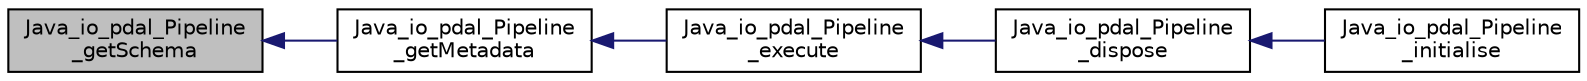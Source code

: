 digraph "Java_io_pdal_Pipeline_getSchema"
{
  edge [fontname="Helvetica",fontsize="10",labelfontname="Helvetica",labelfontsize="10"];
  node [fontname="Helvetica",fontsize="10",shape=record];
  rankdir="LR";
  Node1 [label="Java_io_pdal_Pipeline\l_getSchema",height=0.2,width=0.4,color="black", fillcolor="grey75", style="filled", fontcolor="black"];
  Node1 -> Node2 [dir="back",color="midnightblue",fontsize="10",style="solid",fontname="Helvetica"];
  Node2 [label="Java_io_pdal_Pipeline\l_getMetadata",height=0.2,width=0.4,color="black", fillcolor="white", style="filled",URL="$io__pdal__Pipeline_8cpp.html#a66a0073f40bd33fe176e2e8bacc57d7d"];
  Node2 -> Node3 [dir="back",color="midnightblue",fontsize="10",style="solid",fontname="Helvetica"];
  Node3 [label="Java_io_pdal_Pipeline\l_execute",height=0.2,width=0.4,color="black", fillcolor="white", style="filled",URL="$io__pdal__Pipeline_8cpp.html#a12a870b2859adaaa0556bf0a18f4d13c"];
  Node3 -> Node4 [dir="back",color="midnightblue",fontsize="10",style="solid",fontname="Helvetica"];
  Node4 [label="Java_io_pdal_Pipeline\l_dispose",height=0.2,width=0.4,color="black", fillcolor="white", style="filled",URL="$io__pdal__Pipeline_8cpp.html#a8238e4e6616b338d76b4ed68e533305c"];
  Node4 -> Node5 [dir="back",color="midnightblue",fontsize="10",style="solid",fontname="Helvetica"];
  Node5 [label="Java_io_pdal_Pipeline\l_initialise",height=0.2,width=0.4,color="black", fillcolor="white", style="filled",URL="$io__pdal__Pipeline_8cpp.html#ad7b0833a8c4a23a66bf49021695854ee"];
}
